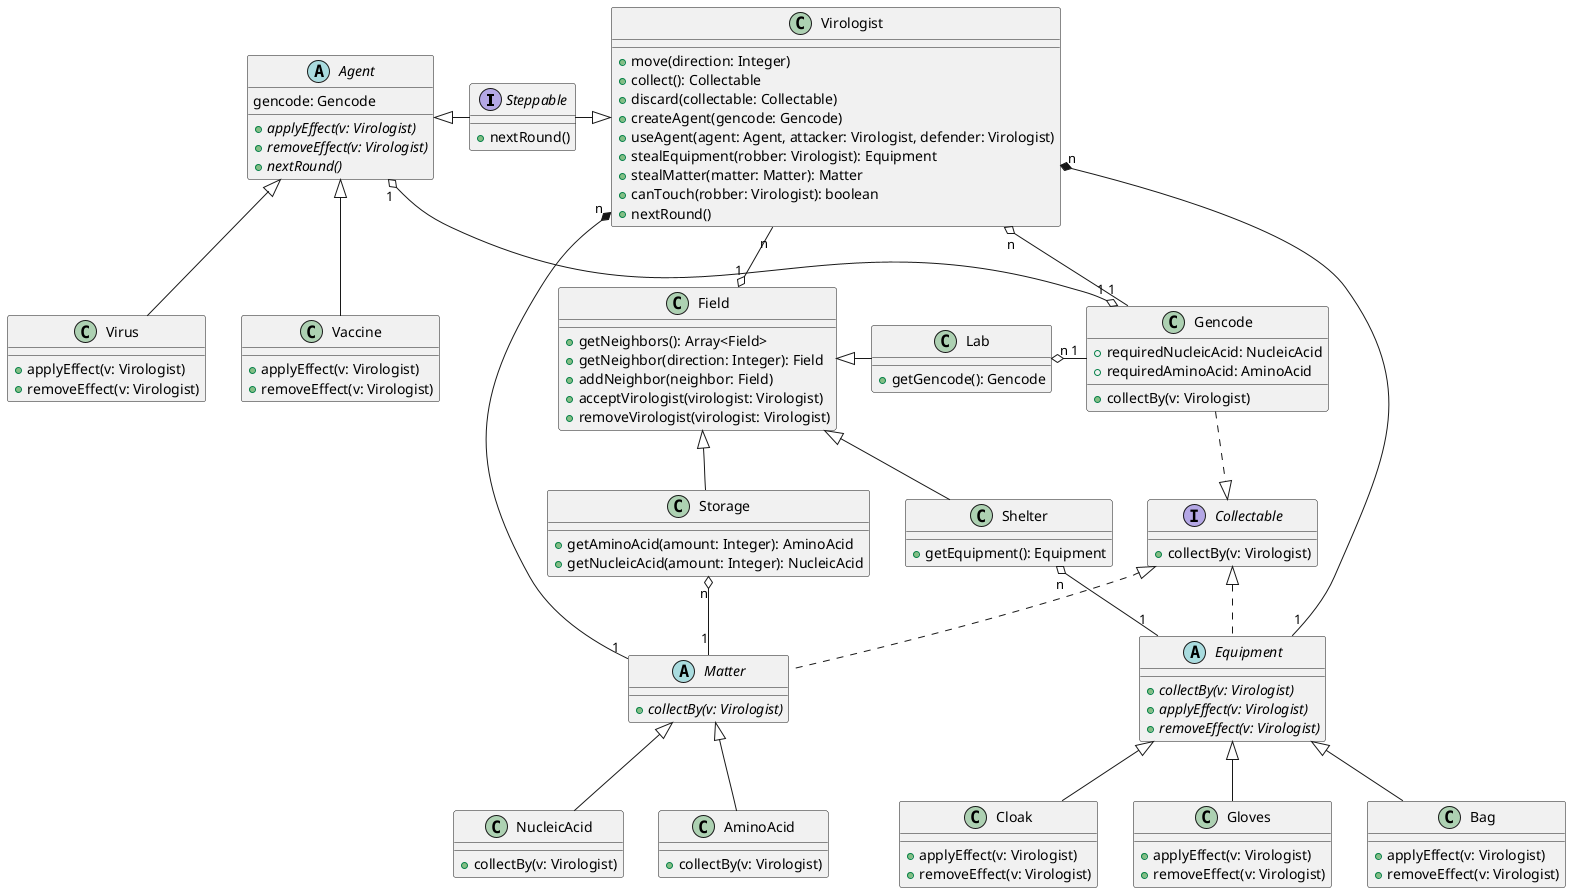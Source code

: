 @startuml

interface Steppable{
    'Invoked at the start of the next Round eg. reduce the Agent's lifetime
    +nextRound()
}

interface Collectable{
    +collectBy(v: Virologist)
}

class Field{
    +getNeighbors(): Array<Field>
    +getNeighbor(direction: Integer): Field
    +addNeighbor(neighbor: Field)
    +acceptVirologist(virologist: Virologist)
    +removeVirologist(virologist: Virologist)
}

class Lab{
    +getGencode(): Gencode
}

class Storage{
    +getAminoAcid(amount: Integer): AminoAcid
    +getNucleicAcid(amount: Integer): NucleicAcid
}

class Shelter{
    '+getEquipmentCount(): Integer
    +getEquipment(): Equipment
}

class Virologist {
    +move(direction: Integer)
    'In the collect function we can use the this.getField()
    +collect(): Collectable
    +discard(collectable: Collectable)
    +createAgent(gencode: Gencode)
    +useAgent(agent: Agent, attacker: Virologist, defender: Virologist)
    +stealEquipment(robber: Virologist): Equipment
    +stealMatter(matter: Matter): Matter
    +canTouch(robber: Virologist): boolean
    +nextRound()
}

abstract class Matter {
    {abstract} +collectBy(v: Virologist)
}

class AminoAcid{
    +collectBy(v: Virologist)
}
class NucleicAcid{
    +collectBy(v: Virologist)
}

abstract class Equipment {
    {abstract} +collectBy(v: Virologist)
    {abstract} +applyEffect(v: Virologist)
    {abstract} +removeEffect(v: Virologist)
}

class Cloak{
    +applyEffect(v: Virologist)
    +removeEffect(v: Virologist)
}

class Gloves{
    +applyEffect(v: Virologist)
    +removeEffect(v: Virologist)
}

class Bag{
    +applyEffect(v: Virologist)
    +removeEffect(v: Virologist)
}

abstract class Agent{
    gencode: Gencode
    {abstract} +applyEffect(v: Virologist)
    {abstract} +removeEffect(v: Virologist)
    {abstract} +nextRound()
}

class Virus{
    +applyEffect(v: Virologist)
    +removeEffect(v: Virologist)
}

class Vaccine{
    +applyEffect(v: Virologist)
    +removeEffect(v: Virologist)
}

'This Gencode is basically the crafting receipt of the Agent
class Gencode {
    +requiredNucleicAcid: NucleicAcid
    + requiredAminoAcid: AminoAcid
    +collectBy(v: Virologist)
}

Field <|- Lab
Field <|-- Storage
Field <|-- Shelter

Lab "n" o- "1" Gencode
Shelter "n" o-- "1" Equipment
Storage "n" o-- "1" Matter

Virologist "n" --o "1" Field
Virologist "n" *-d- "1" Matter
Virologist "n" *-d- "1" Equipment
Virologist <|-l Steppable
Virologist "n" o-d- "1" Gencode

Matter <|-- AminoAcid
Matter <|-- NucleicAcid

Equipment <|-- Cloak
Equipment <|-- Gloves
Equipment <|-- Bag

Agent <|- Steppable
Agent <|-- Virus
Agent <|-- Vaccine
Agent "1" o--o "1" Gencode

Collectable <|.l Gencode
Collectable <|.. Equipment
Collectable <|. Matter

@enduml